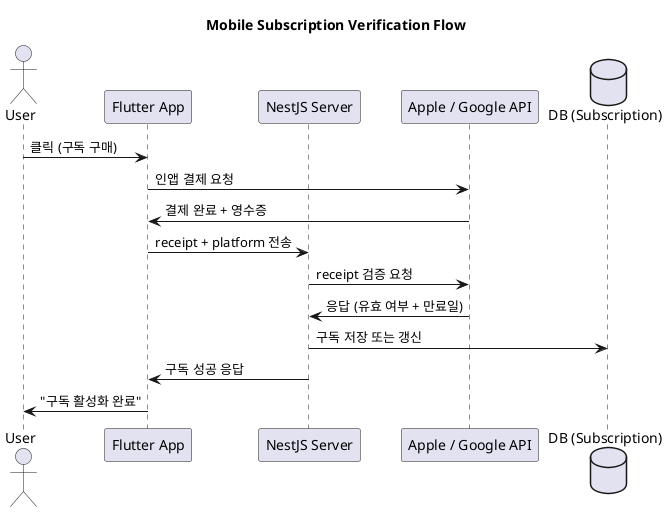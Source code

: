 @startuml
title Mobile Subscription Verification Flow

actor User
participant "Flutter App" as App
participant "NestJS Server" as Server
participant "Apple / Google API" as Platform
database "DB (Subscription)" as DB

User -> App : 클릭 (구독 구매)
App -> Platform : 인앱 결제 요청
Platform -> App : 결제 완료 + 영수증
App -> Server : receipt + platform 전송
Server -> Platform : receipt 검증 요청
Platform -> Server : 응답 (유효 여부 + 만료일)
Server -> DB : 구독 저장 또는 갱신
Server -> App : 구독 성공 응답
App -> User : "구독 활성화 완료"
@enduml
